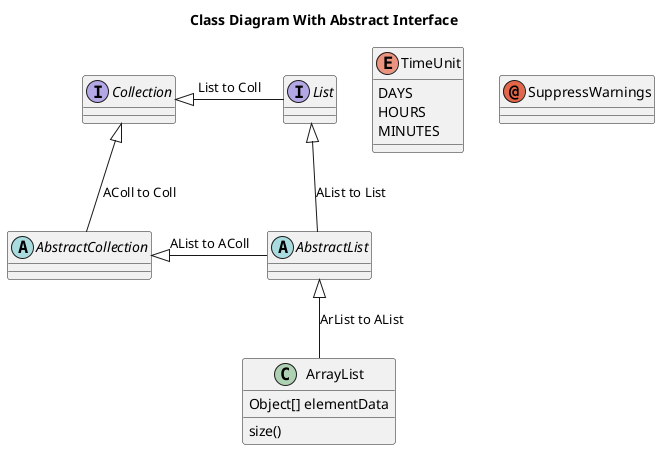 @startuml

!if %variable_exists("$THEME")
title Class Diagram With Abstract Interface- $THEME theme
!else
title Class Diagram With Abstract Interface
!endif

abstract class AbstractList
abstract AbstractCollection
interface List
interface Collection

List <|-- AbstractList : AList to List
Collection <|-- AbstractCollection : AColl to Coll

Collection <|- List : List to Coll
AbstractCollection <|- AbstractList : AList to AColl
AbstractList <|-- ArrayList : ArList to AList

class ArrayList {
  Object[] elementData
  size()
}

enum TimeUnit {
  DAYS
  HOURS
  MINUTES
}

annotation SuppressWarnings
'
'annotation Annotation {
'  annotation with members
'  String foo()
'  String bar()
'}
@enduml
